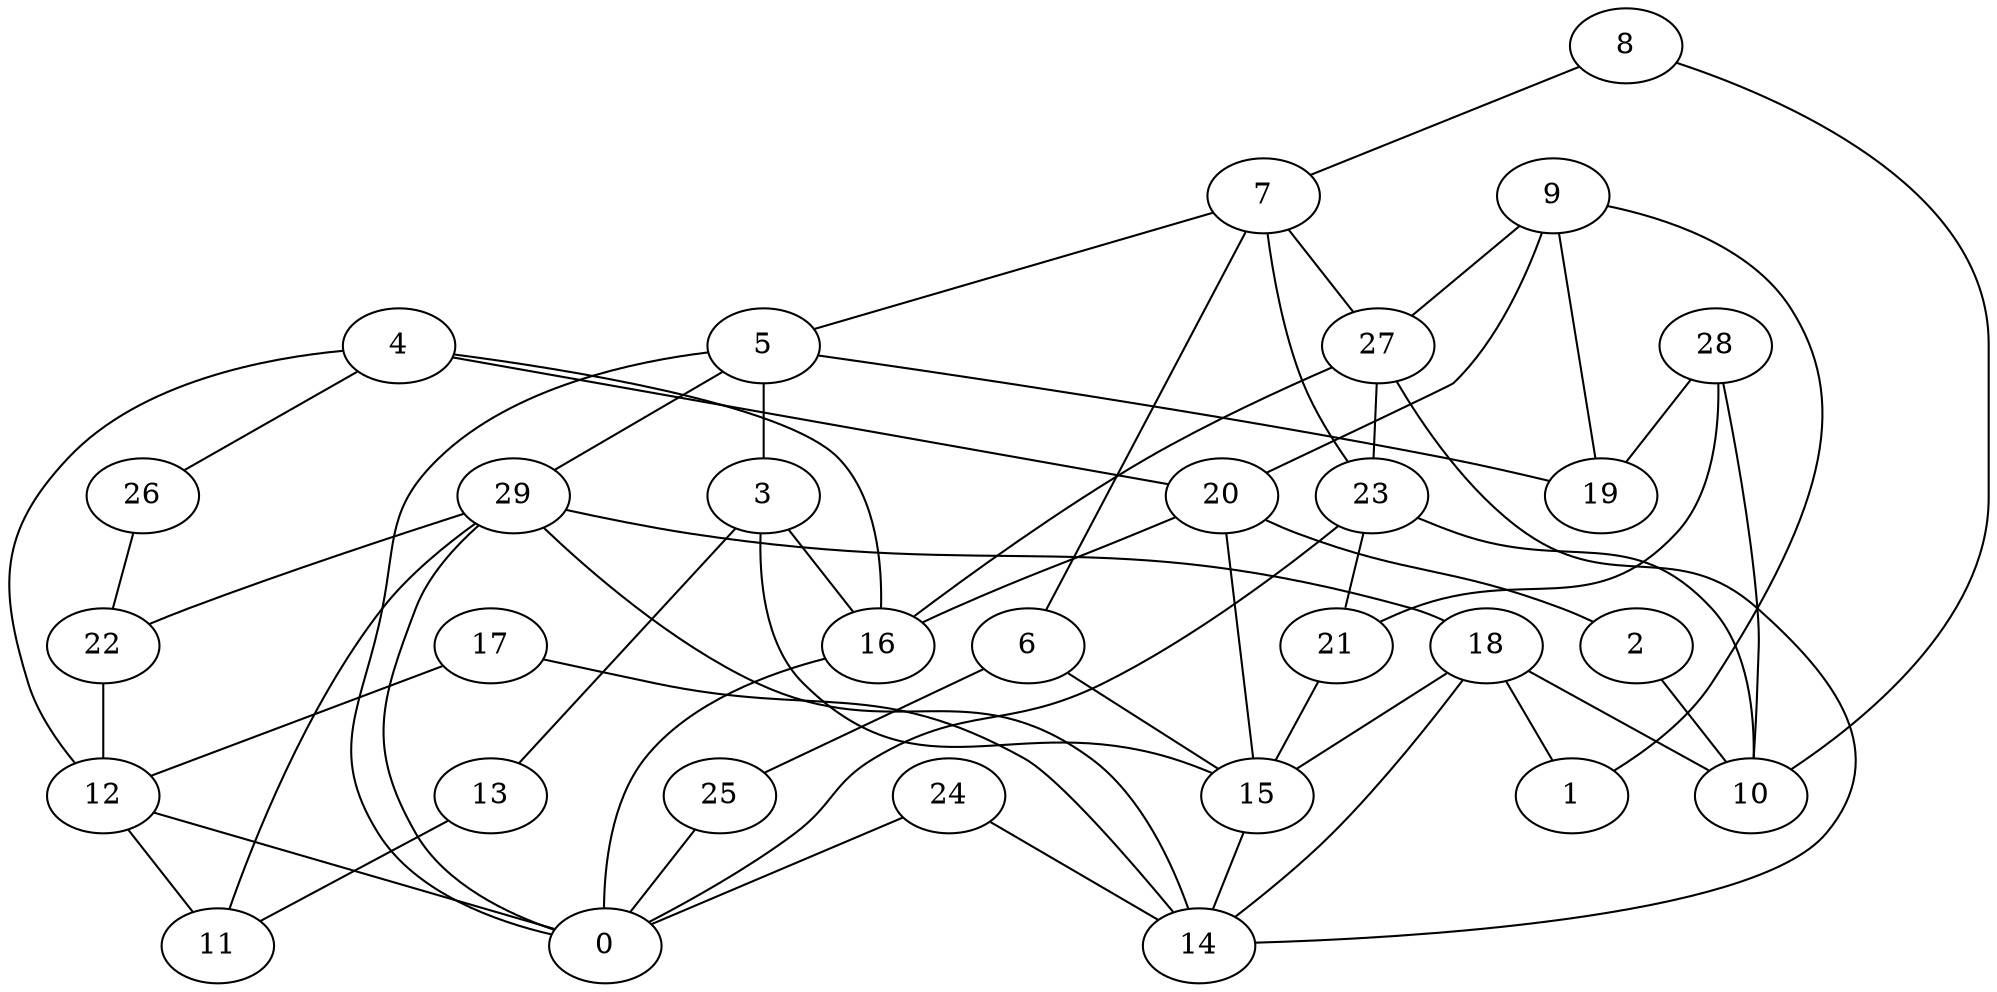 digraph GG_graph {

subgraph G_graph {
edge [color = black]
"4" -> "12" [dir = none]
"4" -> "26" [dir = none]
"4" -> "16" [dir = none]
"4" -> "20" [dir = none]
"28" -> "19" [dir = none]
"28" -> "10" [dir = none]
"28" -> "21" [dir = none]
"26" -> "22" [dir = none]
"15" -> "14" [dir = none]
"29" -> "22" [dir = none]
"29" -> "0" [dir = none]
"29" -> "11" [dir = none]
"29" -> "14" [dir = none]
"29" -> "18" [dir = none]
"13" -> "11" [dir = none]
"17" -> "14" [dir = none]
"17" -> "12" [dir = none]
"22" -> "12" [dir = none]
"9" -> "1" [dir = none]
"9" -> "20" [dir = none]
"9" -> "27" [dir = none]
"9" -> "19" [dir = none]
"18" -> "14" [dir = none]
"18" -> "15" [dir = none]
"18" -> "10" [dir = none]
"18" -> "1" [dir = none]
"27" -> "16" [dir = none]
"27" -> "23" [dir = none]
"27" -> "14" [dir = none]
"7" -> "6" [dir = none]
"7" -> "23" [dir = none]
"7" -> "5" [dir = none]
"7" -> "27" [dir = none]
"12" -> "0" [dir = none]
"12" -> "11" [dir = none]
"5" -> "19" [dir = none]
"5" -> "29" [dir = none]
"5" -> "0" [dir = none]
"5" -> "3" [dir = none]
"6" -> "25" [dir = none]
"6" -> "15" [dir = none]
"3" -> "15" [dir = none]
"3" -> "13" [dir = none]
"3" -> "16" [dir = none]
"16" -> "0" [dir = none]
"20" -> "2" [dir = none]
"20" -> "15" [dir = none]
"20" -> "16" [dir = none]
"23" -> "10" [dir = none]
"23" -> "0" [dir = none]
"23" -> "21" [dir = none]
"21" -> "15" [dir = none]
"8" -> "10" [dir = none]
"8" -> "7" [dir = none]
"2" -> "10" [dir = none]
"25" -> "0" [dir = none]
"24" -> "14" [dir = none]
"24" -> "0" [dir = none]
}

}
